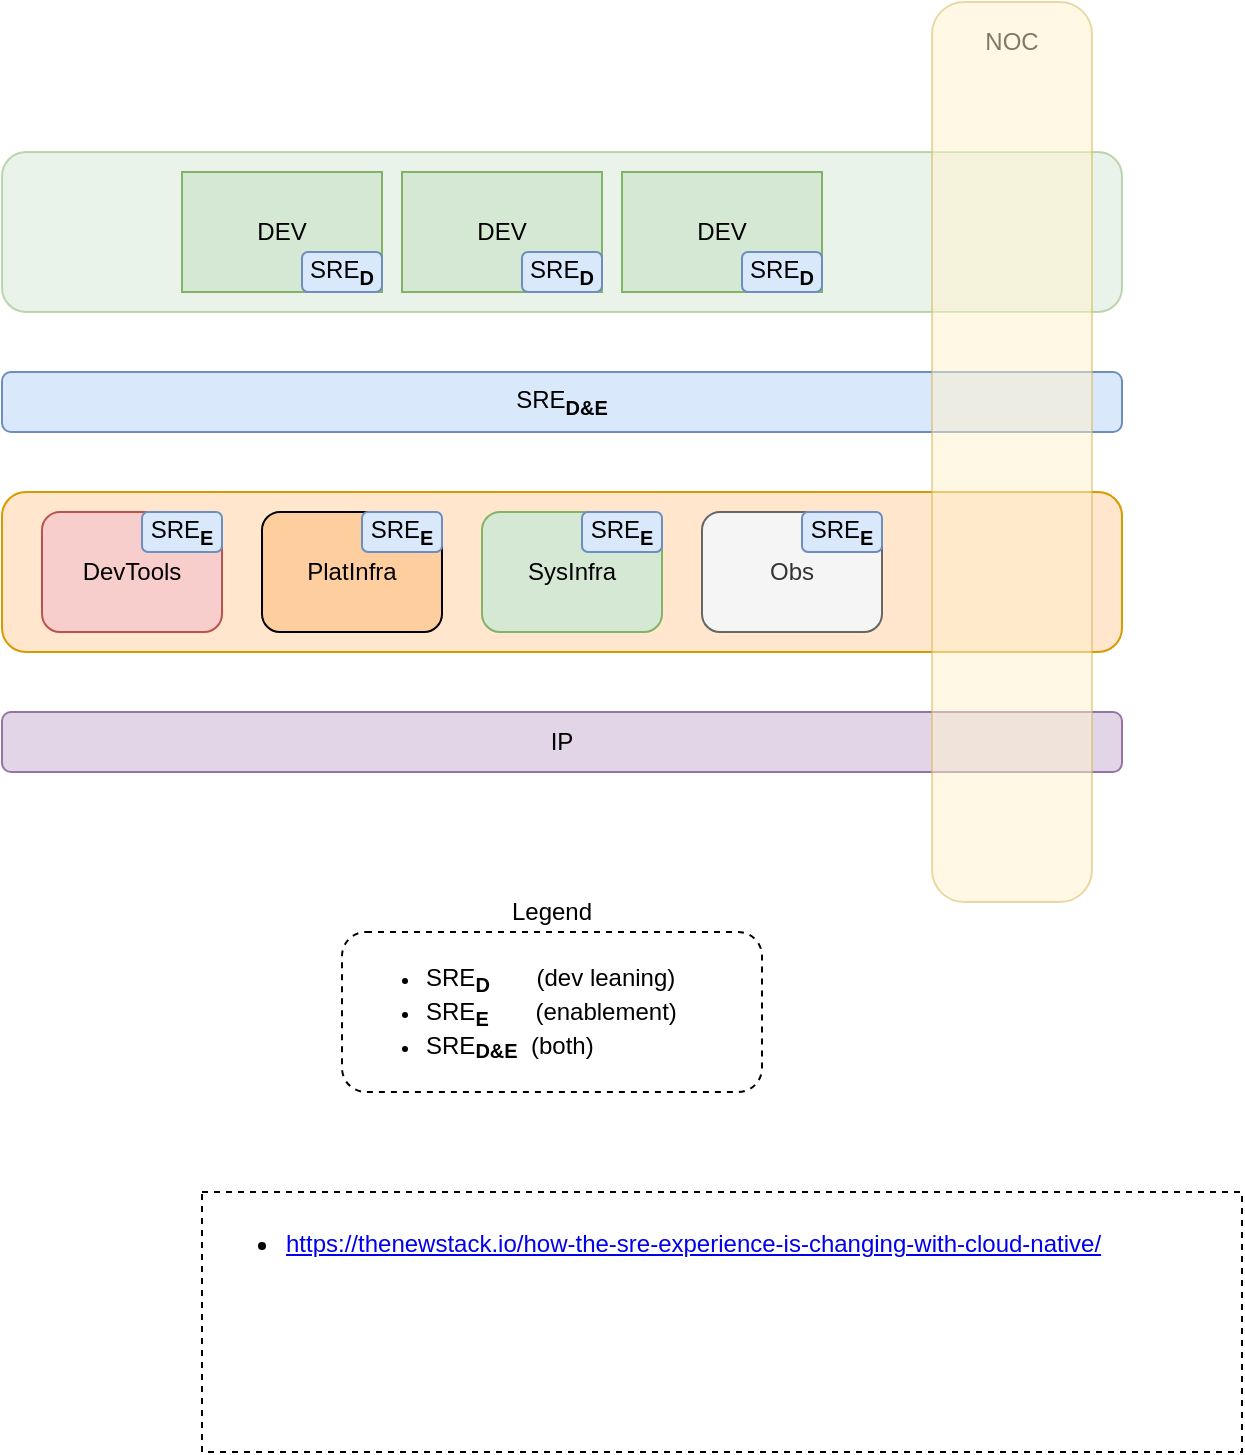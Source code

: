 <mxfile version="15.7.3" type="github">
  <diagram id="242WrnPpueNoaaV4P62U" name="Page-1">
    <mxGraphModel dx="786" dy="1129" grid="1" gridSize="10" guides="1" tooltips="1" connect="1" arrows="1" fold="1" page="1" pageScale="1" pageWidth="850" pageHeight="1100" math="0" shadow="0">
      <root>
        <mxCell id="0" />
        <mxCell id="1" parent="0" />
        <mxCell id="Y_CSwOIgOMEYVsaUiqx3-28" value="" style="rounded=1;whiteSpace=wrap;html=1;fillColor=#d5e8d4;align=center;verticalAlign=top;opacity=50;strokeColor=#82b366;" parent="1" vertex="1">
          <mxGeometry x="40" y="280" width="560" height="80" as="geometry" />
        </mxCell>
        <mxCell id="Y_CSwOIgOMEYVsaUiqx3-14" value="" style="rounded=1;whiteSpace=wrap;html=1;fillColor=#ffe6cc;strokeColor=#d79b00;" parent="1" vertex="1">
          <mxGeometry x="40" y="450" width="560" height="80" as="geometry" />
        </mxCell>
        <mxCell id="Y_CSwOIgOMEYVsaUiqx3-6" value="&lt;span style=&quot;text-align: left&quot;&gt;SRE&lt;/span&gt;&lt;sub style=&quot;text-align: left&quot;&gt;&lt;b&gt;D&amp;amp;E&lt;/b&gt;&lt;/sub&gt;" style="rounded=1;whiteSpace=wrap;html=1;fillColor=#dae8fc;strokeColor=#6c8ebf;" parent="1" vertex="1">
          <mxGeometry x="40" y="390" width="560" height="30" as="geometry" />
        </mxCell>
        <mxCell id="Y_CSwOIgOMEYVsaUiqx3-7" value="DevTools" style="rounded=1;whiteSpace=wrap;html=1;fillColor=#f8cecc;strokeColor=#b85450;" parent="1" vertex="1">
          <mxGeometry x="60" y="460" width="90" height="60" as="geometry" />
        </mxCell>
        <mxCell id="Y_CSwOIgOMEYVsaUiqx3-8" value="Obs" style="rounded=1;whiteSpace=wrap;html=1;fillColor=#f5f5f5;fontColor=#333333;strokeColor=#666666;" parent="1" vertex="1">
          <mxGeometry x="390" y="460" width="90" height="60" as="geometry" />
        </mxCell>
        <mxCell id="Y_CSwOIgOMEYVsaUiqx3-9" value="PlatInfra" style="rounded=1;whiteSpace=wrap;html=1;fillColor=#FFCE9F;" parent="1" vertex="1">
          <mxGeometry x="170" y="460" width="90" height="60" as="geometry" />
        </mxCell>
        <mxCell id="Y_CSwOIgOMEYVsaUiqx3-10" value="SysInfra" style="rounded=1;whiteSpace=wrap;html=1;fillColor=#d5e8d4;strokeColor=#82b366;" parent="1" vertex="1">
          <mxGeometry x="280" y="460" width="90" height="60" as="geometry" />
        </mxCell>
        <mxCell id="Y_CSwOIgOMEYVsaUiqx3-11" value="IP" style="rounded=1;whiteSpace=wrap;html=1;fillColor=#e1d5e7;strokeColor=#9673a6;" parent="1" vertex="1">
          <mxGeometry x="40" y="560" width="560" height="30" as="geometry" />
        </mxCell>
        <mxCell id="Y_CSwOIgOMEYVsaUiqx3-15" value="" style="group" parent="1" vertex="1" connectable="0">
          <mxGeometry x="130" y="290" width="100" height="60" as="geometry" />
        </mxCell>
        <mxCell id="Y_CSwOIgOMEYVsaUiqx3-3" value="DEV" style="rounded=0;whiteSpace=wrap;html=1;fillColor=#d5e8d4;strokeColor=#82b366;" parent="Y_CSwOIgOMEYVsaUiqx3-15" vertex="1">
          <mxGeometry width="100" height="60" as="geometry" />
        </mxCell>
        <mxCell id="Y_CSwOIgOMEYVsaUiqx3-12" value="&lt;span style=&quot;text-align: left&quot;&gt;SRE&lt;/span&gt;&lt;sub style=&quot;text-align: left&quot;&gt;&lt;font size=&quot;1&quot;&gt;&lt;b&gt;D&lt;/b&gt;&lt;/font&gt;&lt;/sub&gt;" style="rounded=1;whiteSpace=wrap;html=1;fillColor=#dae8fc;strokeColor=#6c8ebf;" parent="Y_CSwOIgOMEYVsaUiqx3-15" vertex="1">
          <mxGeometry x="60" y="40" width="40" height="20" as="geometry" />
        </mxCell>
        <mxCell id="Y_CSwOIgOMEYVsaUiqx3-22" value="NOC" style="text;html=1;strokeColor=none;fillColor=none;align=center;verticalAlign=middle;whiteSpace=wrap;rounded=0;opacity=50;" parent="1" vertex="1">
          <mxGeometry x="515" y="210" width="60" height="30" as="geometry" />
        </mxCell>
        <mxCell id="Y_CSwOIgOMEYVsaUiqx3-29" value="&lt;span style=&quot;text-align: left&quot;&gt;SRE&lt;/span&gt;&lt;sub style=&quot;text-align: left&quot;&gt;&lt;font size=&quot;1&quot;&gt;&lt;b&gt;E&lt;/b&gt;&lt;/font&gt;&lt;/sub&gt;" style="rounded=1;whiteSpace=wrap;html=1;fillColor=#dae8fc;strokeColor=#6c8ebf;" parent="1" vertex="1">
          <mxGeometry x="110" y="460" width="40" height="20" as="geometry" />
        </mxCell>
        <mxCell id="Y_CSwOIgOMEYVsaUiqx3-34" value="" style="group" parent="1" vertex="1" connectable="0">
          <mxGeometry x="240" y="290" width="100" height="60" as="geometry" />
        </mxCell>
        <mxCell id="Y_CSwOIgOMEYVsaUiqx3-35" value="DEV" style="rounded=0;whiteSpace=wrap;html=1;fillColor=#d5e8d4;strokeColor=#82b366;" parent="Y_CSwOIgOMEYVsaUiqx3-34" vertex="1">
          <mxGeometry width="100" height="60" as="geometry" />
        </mxCell>
        <mxCell id="Y_CSwOIgOMEYVsaUiqx3-36" value="&lt;span style=&quot;text-align: left&quot;&gt;SRE&lt;/span&gt;&lt;sub style=&quot;text-align: left&quot;&gt;&lt;font size=&quot;1&quot;&gt;&lt;b&gt;D&lt;/b&gt;&lt;/font&gt;&lt;/sub&gt;" style="rounded=1;whiteSpace=wrap;html=1;fillColor=#dae8fc;strokeColor=#6c8ebf;" parent="Y_CSwOIgOMEYVsaUiqx3-34" vertex="1">
          <mxGeometry x="60" y="40" width="40" height="20" as="geometry" />
        </mxCell>
        <mxCell id="Y_CSwOIgOMEYVsaUiqx3-37" value="" style="group" parent="1" vertex="1" connectable="0">
          <mxGeometry x="350" y="290" width="100" height="60" as="geometry" />
        </mxCell>
        <mxCell id="Y_CSwOIgOMEYVsaUiqx3-38" value="DEV" style="rounded=0;whiteSpace=wrap;html=1;fillColor=#d5e8d4;strokeColor=#82b366;" parent="Y_CSwOIgOMEYVsaUiqx3-37" vertex="1">
          <mxGeometry width="100" height="60" as="geometry" />
        </mxCell>
        <mxCell id="Y_CSwOIgOMEYVsaUiqx3-46" value="&lt;span style=&quot;text-align: left&quot;&gt;SRE&lt;/span&gt;&lt;sub style=&quot;text-align: left&quot;&gt;&lt;font size=&quot;1&quot;&gt;&lt;b&gt;D&lt;/b&gt;&lt;/font&gt;&lt;/sub&gt;" style="rounded=1;whiteSpace=wrap;html=1;fillColor=#dae8fc;strokeColor=#6c8ebf;" parent="Y_CSwOIgOMEYVsaUiqx3-37" vertex="1">
          <mxGeometry x="60" y="40" width="40" height="20" as="geometry" />
        </mxCell>
        <mxCell id="Y_CSwOIgOMEYVsaUiqx3-40" value="&lt;span style=&quot;text-align: left&quot;&gt;SRE&lt;/span&gt;&lt;sub style=&quot;text-align: left&quot;&gt;&lt;font size=&quot;1&quot;&gt;&lt;b&gt;E&lt;/b&gt;&lt;/font&gt;&lt;/sub&gt;" style="rounded=1;whiteSpace=wrap;html=1;fillColor=#dae8fc;strokeColor=#6c8ebf;" parent="1" vertex="1">
          <mxGeometry x="220" y="460" width="40" height="20" as="geometry" />
        </mxCell>
        <mxCell id="Y_CSwOIgOMEYVsaUiqx3-41" value="&lt;span style=&quot;text-align: left&quot;&gt;SRE&lt;/span&gt;&lt;sub style=&quot;text-align: left&quot;&gt;&lt;font size=&quot;1&quot;&gt;&lt;b&gt;E&lt;/b&gt;&lt;/font&gt;&lt;/sub&gt;" style="rounded=1;whiteSpace=wrap;html=1;fillColor=#dae8fc;strokeColor=#6c8ebf;" parent="1" vertex="1">
          <mxGeometry x="330" y="460" width="40" height="20" as="geometry" />
        </mxCell>
        <mxCell id="Y_CSwOIgOMEYVsaUiqx3-42" value="&lt;span style=&quot;text-align: left&quot;&gt;SRE&lt;/span&gt;&lt;sub style=&quot;text-align: left&quot;&gt;&lt;font size=&quot;1&quot;&gt;&lt;b&gt;E&lt;/b&gt;&lt;/font&gt;&lt;/sub&gt;" style="rounded=1;whiteSpace=wrap;html=1;fillColor=#dae8fc;strokeColor=#6c8ebf;" parent="1" vertex="1">
          <mxGeometry x="440" y="460" width="40" height="20" as="geometry" />
        </mxCell>
        <mxCell id="Y_CSwOIgOMEYVsaUiqx3-43" value="&lt;ul&gt;&lt;li&gt;&lt;span style=&quot;font-size: 12px&quot;&gt;SRE&lt;/span&gt;&lt;sub&gt;&lt;font size=&quot;1&quot;&gt;&lt;b&gt;D&lt;/b&gt;&lt;/font&gt;&lt;/sub&gt;&lt;span style=&quot;font-size: 12px&quot;&gt;&amp;nbsp; &amp;nbsp; &amp;nbsp; &amp;nbsp;(dev leaning)&lt;/span&gt;&lt;/li&gt;&lt;li&gt;&lt;span style=&quot;font-size: 12px&quot;&gt;SRE&lt;/span&gt;&lt;sub&gt;&lt;font size=&quot;1&quot;&gt;&lt;b&gt;E&lt;/b&gt;&lt;/font&gt;&lt;/sub&gt;&lt;span style=&quot;font-size: 12px&quot;&gt;&amp;nbsp; &amp;nbsp; &amp;nbsp; &amp;nbsp;(enablement)&lt;/span&gt;&lt;/li&gt;&lt;li&gt;&lt;span style=&quot;font-size: 12px&quot;&gt;SRE&lt;/span&gt;&lt;sub&gt;&lt;font style=&quot;font-size: 10px&quot;&gt;&lt;b&gt;D&amp;amp;E&lt;/b&gt;&lt;/font&gt;&lt;/sub&gt;&lt;span style=&quot;font-size: 12px&quot;&gt;&amp;nbsp; (both)&lt;br&gt;&lt;/span&gt;&lt;/li&gt;&lt;/ul&gt;" style="rounded=1;whiteSpace=wrap;html=1;fontSize=9;fillColor=default;gradientDirection=east;align=left;verticalAlign=top;dashed=1;" parent="1" vertex="1">
          <mxGeometry x="210" y="670" width="210" height="80" as="geometry" />
        </mxCell>
        <mxCell id="Y_CSwOIgOMEYVsaUiqx3-44" value="&lt;font style=&quot;font-size: 12px&quot;&gt;Legend&lt;/font&gt;" style="text;html=1;strokeColor=none;fillColor=none;align=center;verticalAlign=middle;whiteSpace=wrap;rounded=0;fontSize=10;" parent="1" vertex="1">
          <mxGeometry x="255" y="640" width="120" height="39" as="geometry" />
        </mxCell>
        <mxCell id="Y_CSwOIgOMEYVsaUiqx3-13" value="" style="rounded=1;whiteSpace=wrap;html=1;arcSize=20;rotation=90;fillColor=#fff2cc;strokeColor=#d6b656;opacity=50;verticalAlign=middle;horizontal=0;labelPosition=left;verticalLabelPosition=middle;align=right;" parent="1" vertex="1">
          <mxGeometry x="320" y="390" width="450" height="80" as="geometry" />
        </mxCell>
        <mxCell id="MORbc10rPdh_s_zfttG--1" value="&lt;ul&gt;&lt;li&gt;&lt;a href=&quot;https://thenewstack.io/how-the-sre-experience-is-changing-with-cloud-native/&quot;&gt;https://thenewstack.io/how-the-sre-experience-is-changing-with-cloud-native/&lt;/a&gt;&lt;br&gt;&lt;/li&gt;&lt;/ul&gt;" style="whiteSpace=wrap;html=1;dashed=1;fontSize=12;fillColor=default;gradientColor=none;gradientDirection=east;align=left;verticalAlign=top;" vertex="1" parent="1">
          <mxGeometry x="140" y="800" width="520" height="130" as="geometry" />
        </mxCell>
      </root>
    </mxGraphModel>
  </diagram>
</mxfile>

